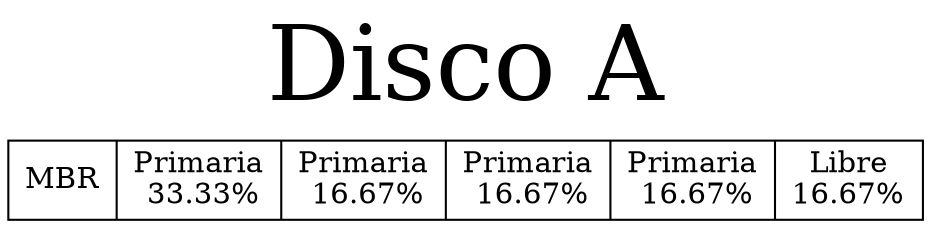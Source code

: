 digraph G {
		labelloc="t";
        label="Disco A";
        fontsize="50"
		node [shape=record];struct1 [label="MBR|Primaria&#92;n 33.33%|Primaria&#92;n 16.67%|Primaria&#92;n 16.67%|Primaria&#92;n 16.67%|Libre&#92;n16.67%"];}